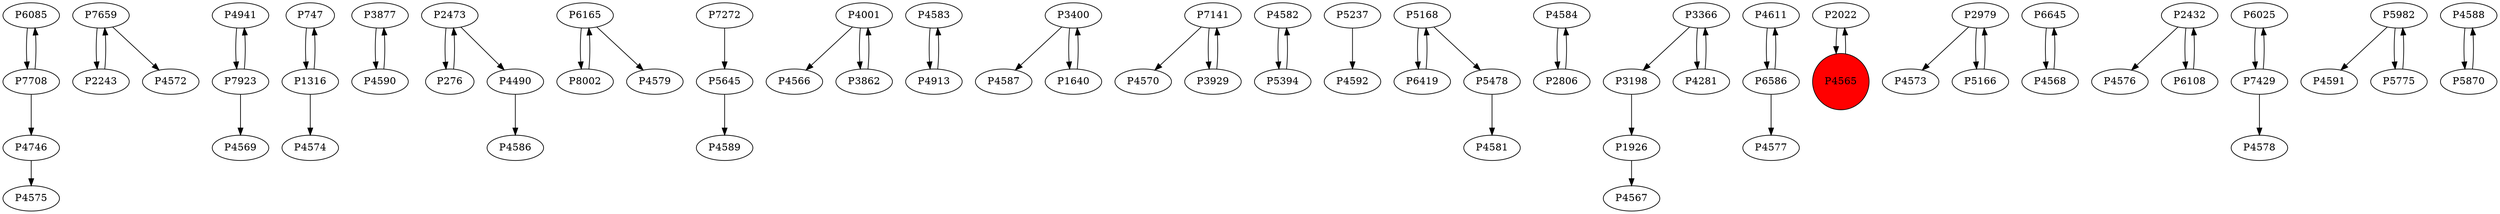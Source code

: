 digraph {
	P6085 -> P7708
	P7659 -> P2243
	P4941 -> P7923
	P747 -> P1316
	P1316 -> P4574
	P3877 -> P4590
	P2473 -> P276
	P6165 -> P8002
	P5645 -> P4589
	P7923 -> P4569
	P4001 -> P4566
	P4583 -> P4913
	P2473 -> P4490
	P3400 -> P4587
	P8002 -> P6165
	P7141 -> P4570
	P6165 -> P4579
	P7141 -> P3929
	P1640 -> P3400
	P2243 -> P7659
	P4582 -> P5394
	P5237 -> P4592
	P5478 -> P4581
	P4584 -> P2806
	P3366 -> P3198
	P4611 -> P6586
	P3366 -> P4281
	P2022 -> P4565
	P5394 -> P4582
	P7923 -> P4941
	P3862 -> P4001
	P2806 -> P4584
	P2979 -> P4573
	P3929 -> P7141
	P4590 -> P3877
	P6645 -> P4568
	P6419 -> P5168
	P4746 -> P4575
	P2432 -> P4576
	P3400 -> P1640
	P6586 -> P4611
	P3198 -> P1926
	P6025 -> P7429
	P5166 -> P2979
	P2979 -> P5166
	P4913 -> P4583
	P1926 -> P4567
	P6586 -> P4577
	P7429 -> P4578
	P5982 -> P4591
	P7272 -> P5645
	P5168 -> P5478
	P7708 -> P6085
	P7429 -> P6025
	P276 -> P2473
	P7659 -> P4572
	P6108 -> P2432
	P4568 -> P6645
	P7708 -> P4746
	P5775 -> P5982
	P4490 -> P4586
	P4281 -> P3366
	P4565 -> P2022
	P5982 -> P5775
	P4001 -> P3862
	P1316 -> P747
	P4588 -> P5870
	P2432 -> P6108
	P5870 -> P4588
	P5168 -> P6419
	P4565 [shape=circle]
	P4565 [style=filled]
	P4565 [fillcolor=red]
}